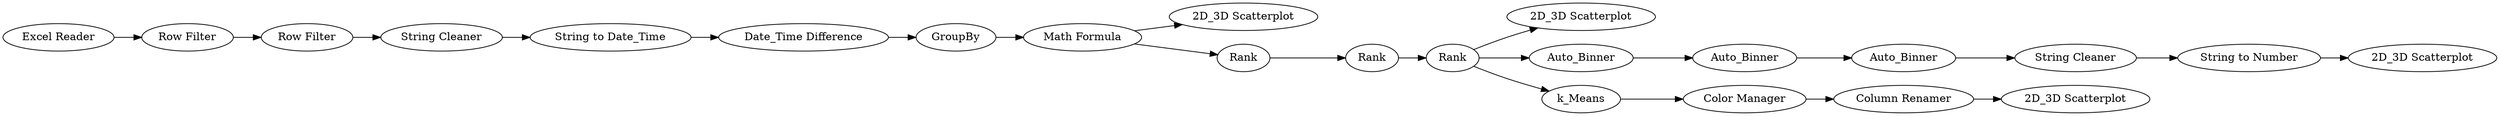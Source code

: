 digraph {
	1 [label="Excel Reader"]
	2 [label="Row Filter"]
	3 [label="String Cleaner"]
	4 [label="String to Date_Time"]
	5 [label="Date_Time Difference"]
	6 [label=GroupBy]
	7 [label="Row Filter"]
	8 [label="Math Formula"]
	9 [label="2D_3D Scatterplot"]
	10 [label=Rank]
	11 [label=Rank]
	12 [label=Rank]
	13 [label="2D_3D Scatterplot"]
	15 [label=Auto_Binner]
	16 [label=Auto_Binner]
	17 [label=Auto_Binner]
	19 [label="String Cleaner"]
	20 [label="String to Number"]
	21 [label="2D_3D Scatterplot"]
	22 [label=k_Means]
	23 [label="Color Manager"]
	24 [label="2D_3D Scatterplot"]
	25 [label="Column Renamer"]
	1 -> 2
	2 -> 7
	3 -> 4
	4 -> 5
	5 -> 6
	6 -> 8
	7 -> 3
	8 -> 9
	8 -> 10
	10 -> 11
	11 -> 12
	12 -> 13
	12 -> 15
	12 -> 22
	15 -> 16
	16 -> 17
	17 -> 19
	19 -> 20
	20 -> 21
	22 -> 23
	23 -> 25
	25 -> 24
	rankdir=LR
}
